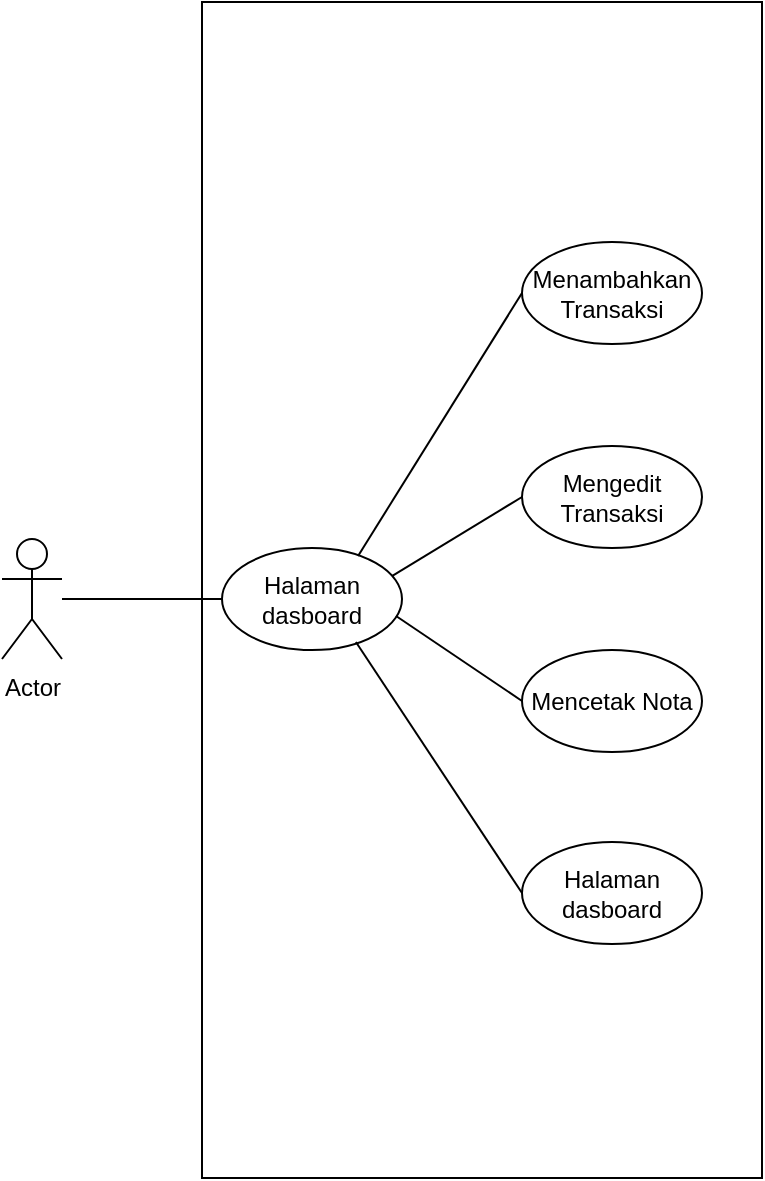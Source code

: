 <mxfile version="24.8.6">
  <diagram name="Page-1" id="e7e014a7-5840-1c2e-5031-d8a46d1fe8dd">
    <mxGraphModel dx="880" dy="468" grid="1" gridSize="10" guides="1" tooltips="1" connect="1" arrows="1" fold="1" page="1" pageScale="1" pageWidth="1169" pageHeight="826" background="none" math="0" shadow="0">
      <root>
        <mxCell id="0" />
        <mxCell id="1" parent="0" />
        <mxCell id="2" value="" style="swimlane;whiteSpace=wrap;swimlaneLine=0;rounded=0;shadow=0;glass=0;" parent="1" vertex="1">
          <mxGeometry x="410" y="130" width="280" height="588" as="geometry" />
        </mxCell>
        <mxCell id="uCDqcRlj1Gseaw7TiQxv-46" value="Halaman dasboard" style="ellipse;whiteSpace=wrap;html=1;" vertex="1" parent="2">
          <mxGeometry x="10" y="273" width="90" height="51" as="geometry" />
        </mxCell>
        <mxCell id="uCDqcRlj1Gseaw7TiQxv-48" value="Menambahkan Transaksi" style="ellipse;whiteSpace=wrap;html=1;" vertex="1" parent="2">
          <mxGeometry x="160" y="120" width="90" height="51" as="geometry" />
        </mxCell>
        <mxCell id="uCDqcRlj1Gseaw7TiQxv-50" value="" style="endArrow=none;html=1;rounded=0;exitX=0.756;exitY=0.078;exitDx=0;exitDy=0;entryX=0;entryY=0.5;entryDx=0;entryDy=0;exitPerimeter=0;" edge="1" parent="2" source="uCDqcRlj1Gseaw7TiQxv-46" target="uCDqcRlj1Gseaw7TiQxv-48">
          <mxGeometry width="50" height="50" relative="1" as="geometry">
            <mxPoint x="150" y="330" as="sourcePoint" />
            <mxPoint x="200" y="280" as="targetPoint" />
          </mxGeometry>
        </mxCell>
        <mxCell id="uCDqcRlj1Gseaw7TiQxv-52" value="Mengedit Transaksi" style="ellipse;whiteSpace=wrap;html=1;" vertex="1" parent="2">
          <mxGeometry x="160" y="222" width="90" height="51" as="geometry" />
        </mxCell>
        <mxCell id="uCDqcRlj1Gseaw7TiQxv-54" value="Halaman dasboard" style="ellipse;whiteSpace=wrap;html=1;" vertex="1" parent="2">
          <mxGeometry x="160" y="420" width="90" height="51" as="geometry" />
        </mxCell>
        <mxCell id="uCDqcRlj1Gseaw7TiQxv-56" value="Mencetak Nota" style="ellipse;whiteSpace=wrap;html=1;" vertex="1" parent="2">
          <mxGeometry x="160" y="324" width="90" height="51" as="geometry" />
        </mxCell>
        <mxCell id="uCDqcRlj1Gseaw7TiQxv-58" value="" style="endArrow=none;html=1;rounded=0;exitX=0.944;exitY=0.275;exitDx=0;exitDy=0;exitPerimeter=0;entryX=0;entryY=0.5;entryDx=0;entryDy=0;" edge="1" parent="2" source="uCDqcRlj1Gseaw7TiQxv-46" target="uCDqcRlj1Gseaw7TiQxv-52">
          <mxGeometry width="50" height="50" relative="1" as="geometry">
            <mxPoint x="150" y="330" as="sourcePoint" />
            <mxPoint x="200" y="280" as="targetPoint" />
          </mxGeometry>
        </mxCell>
        <mxCell id="uCDqcRlj1Gseaw7TiQxv-59" value="" style="endArrow=none;html=1;rounded=0;exitX=0.967;exitY=0.667;exitDx=0;exitDy=0;exitPerimeter=0;entryX=0;entryY=0.5;entryDx=0;entryDy=0;" edge="1" parent="2" source="uCDqcRlj1Gseaw7TiQxv-46" target="uCDqcRlj1Gseaw7TiQxv-56">
          <mxGeometry width="50" height="50" relative="1" as="geometry">
            <mxPoint x="150" y="330" as="sourcePoint" />
            <mxPoint x="200" y="280" as="targetPoint" />
          </mxGeometry>
        </mxCell>
        <mxCell id="uCDqcRlj1Gseaw7TiQxv-60" value="" style="endArrow=none;html=1;rounded=0;exitX=0.744;exitY=0.922;exitDx=0;exitDy=0;exitPerimeter=0;entryX=0;entryY=0.5;entryDx=0;entryDy=0;" edge="1" parent="2" source="uCDqcRlj1Gseaw7TiQxv-46" target="uCDqcRlj1Gseaw7TiQxv-54">
          <mxGeometry width="50" height="50" relative="1" as="geometry">
            <mxPoint x="150" y="330" as="sourcePoint" />
            <mxPoint x="200" y="280" as="targetPoint" />
          </mxGeometry>
        </mxCell>
        <mxCell id="uCDqcRlj1Gseaw7TiQxv-45" value="Actor" style="shape=umlActor;verticalLabelPosition=bottom;verticalAlign=top;html=1;" vertex="1" parent="1">
          <mxGeometry x="310" y="398.5" width="30" height="60" as="geometry" />
        </mxCell>
        <mxCell id="uCDqcRlj1Gseaw7TiQxv-51" value="" style="endArrow=none;html=1;rounded=0;entryX=0;entryY=0.5;entryDx=0;entryDy=0;" edge="1" parent="1" source="uCDqcRlj1Gseaw7TiQxv-45" target="uCDqcRlj1Gseaw7TiQxv-46">
          <mxGeometry width="50" height="50" relative="1" as="geometry">
            <mxPoint x="560" y="460" as="sourcePoint" />
            <mxPoint x="610" y="410" as="targetPoint" />
          </mxGeometry>
        </mxCell>
      </root>
    </mxGraphModel>
  </diagram>
</mxfile>
